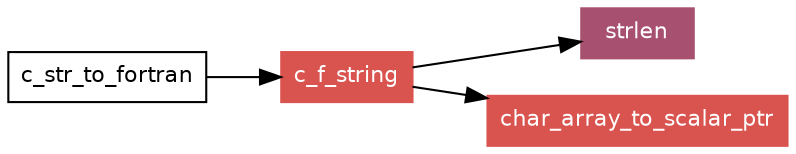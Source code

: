 digraph "proc~~c_str_to_fortran~~CallsGraph" {
	graph [concentrate=true id="proc~~c_str_to_fortran~~CallsGraph" rankdir=LR size="8.90625,1000.0"]
	node [fontname=Helvetica fontsize=10.5 height=0.0 margin=0.08 shape=box]
	edge [fontname=Helvetica fontsize=9.5]
		"proc~c_str_to_fortran" [label=c_str_to_fortran]
		graph [concentrate=false]
		"proc~c_f_string" [label=c_f_string URL="../proc/c_f_string.html" color="#d9534f" fontcolor=white style=filled]
		graph [concentrate=false]
		"interface~strlen" [label=strlen URL="../interface/strlen.html" color="#A7506F" fontcolor=white style=filled]
		"none~char_array_to_scalar_ptr" [label=char_array_to_scalar_ptr color="#d9534f" fontcolor=white style=filled]
		graph [concentrate=false]
		graph [concentrate=false]
		graph [concentrate=false]
		graph [concentrate=false]
		graph [concentrate=false]
			"proc~c_f_string" -> "interface~strlen" [color="#000000"]
			"proc~c_f_string" -> "none~char_array_to_scalar_ptr" [color="#000000"]
		graph [concentrate=false]
			"proc~c_str_to_fortran" -> "proc~c_f_string" [color="#000000"]
		graph [concentrate=false]
}
